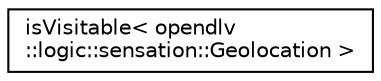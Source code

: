 digraph "Graphical Class Hierarchy"
{
 // LATEX_PDF_SIZE
  edge [fontname="Helvetica",fontsize="10",labelfontname="Helvetica",labelfontsize="10"];
  node [fontname="Helvetica",fontsize="10",shape=record];
  rankdir="LR";
  Node0 [label="isVisitable\< opendlv\l::logic::sensation::Geolocation \>",height=0.2,width=0.4,color="black", fillcolor="white", style="filled",URL="$structisVisitable_3_01opendlv_1_1logic_1_1sensation_1_1Geolocation_01_4.html",tooltip=" "];
}
